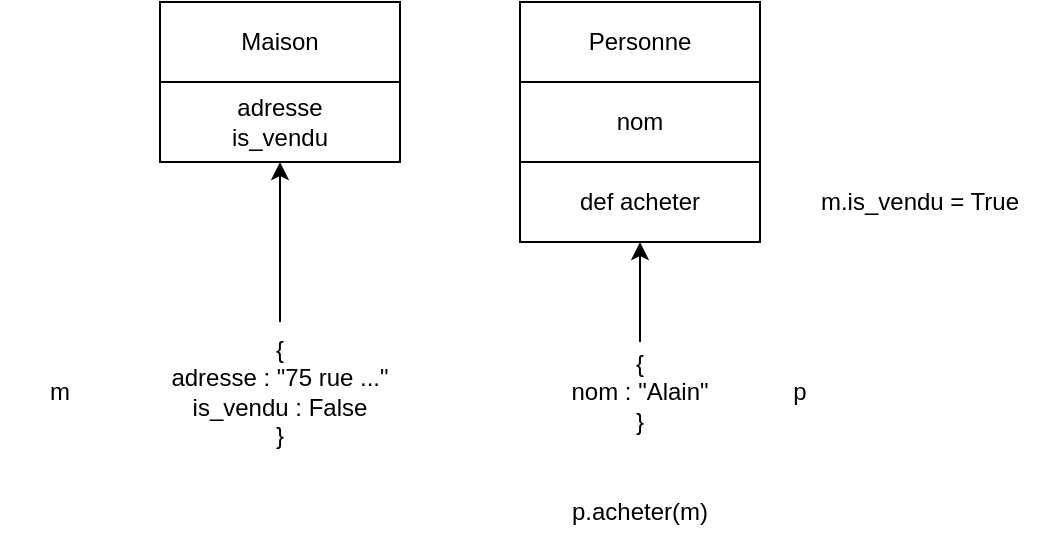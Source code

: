 <mxfile>
    <diagram id="0I90K17fJraaCE6ju3kr" name="Page-1">
        <mxGraphModel dx="671" dy="260" grid="1" gridSize="10" guides="1" tooltips="1" connect="1" arrows="1" fold="1" page="1" pageScale="1" pageWidth="850" pageHeight="1100" math="0" shadow="0">
            <root>
                <mxCell id="0"/>
                <mxCell id="1" parent="0"/>
                <mxCell id="2" value="Maison" style="rounded=0;whiteSpace=wrap;html=1;" vertex="1" parent="1">
                    <mxGeometry x="110" y="50" width="120" height="40" as="geometry"/>
                </mxCell>
                <mxCell id="3" value="adresse&lt;br&gt;is_vendu" style="rounded=0;whiteSpace=wrap;html=1;" vertex="1" parent="1">
                    <mxGeometry x="110" y="90" width="120" height="40" as="geometry"/>
                </mxCell>
                <mxCell id="4" value="Personne" style="rounded=0;whiteSpace=wrap;html=1;" vertex="1" parent="1">
                    <mxGeometry x="290" y="50" width="120" height="40" as="geometry"/>
                </mxCell>
                <mxCell id="5" value="nom" style="rounded=0;whiteSpace=wrap;html=1;" vertex="1" parent="1">
                    <mxGeometry x="290" y="90" width="120" height="40" as="geometry"/>
                </mxCell>
                <mxCell id="6" value="def acheter" style="rounded=0;whiteSpace=wrap;html=1;" vertex="1" parent="1">
                    <mxGeometry x="290" y="130" width="120" height="40" as="geometry"/>
                </mxCell>
                <mxCell id="10" style="edgeStyle=none;html=1;entryX=0.5;entryY=1;entryDx=0;entryDy=0;" edge="1" parent="1" target="3">
                    <mxGeometry relative="1" as="geometry">
                        <mxPoint x="170" y="210" as="sourcePoint"/>
                    </mxGeometry>
                </mxCell>
                <mxCell id="9" value="{&lt;br&gt;adresse : &quot;75 rue ...&quot;&lt;br&gt;is_vendu : False&lt;br&gt;}" style="text;html=1;strokeColor=none;fillColor=none;align=center;verticalAlign=middle;whiteSpace=wrap;rounded=0;" vertex="1" parent="1">
                    <mxGeometry x="105" y="230" width="130" height="30" as="geometry"/>
                </mxCell>
                <mxCell id="12" style="edgeStyle=none;html=1;entryX=0.5;entryY=1;entryDx=0;entryDy=0;" edge="1" parent="1" target="6">
                    <mxGeometry relative="1" as="geometry">
                        <mxPoint x="350" y="220" as="sourcePoint"/>
                    </mxGeometry>
                </mxCell>
                <mxCell id="11" value="{&lt;br&gt;nom : &quot;Alain&quot;&lt;br&gt;}" style="text;html=1;strokeColor=none;fillColor=none;align=center;verticalAlign=middle;whiteSpace=wrap;rounded=0;" vertex="1" parent="1">
                    <mxGeometry x="285" y="230" width="130" height="30" as="geometry"/>
                </mxCell>
                <mxCell id="13" value="m" style="text;html=1;strokeColor=none;fillColor=none;align=center;verticalAlign=middle;whiteSpace=wrap;rounded=0;" vertex="1" parent="1">
                    <mxGeometry x="30" y="230" width="60" height="30" as="geometry"/>
                </mxCell>
                <mxCell id="14" value="p" style="text;html=1;strokeColor=none;fillColor=none;align=center;verticalAlign=middle;whiteSpace=wrap;rounded=0;" vertex="1" parent="1">
                    <mxGeometry x="400" y="230" width="60" height="30" as="geometry"/>
                </mxCell>
                <mxCell id="15" value="p.acheter(m)" style="text;html=1;strokeColor=none;fillColor=none;align=center;verticalAlign=middle;whiteSpace=wrap;rounded=0;" vertex="1" parent="1">
                    <mxGeometry x="320" y="290" width="60" height="30" as="geometry"/>
                </mxCell>
                <mxCell id="16" value="m.is_vendu = True" style="text;html=1;strokeColor=none;fillColor=none;align=center;verticalAlign=middle;whiteSpace=wrap;rounded=0;" vertex="1" parent="1">
                    <mxGeometry x="425" y="135" width="130" height="30" as="geometry"/>
                </mxCell>
            </root>
        </mxGraphModel>
    </diagram>
</mxfile>